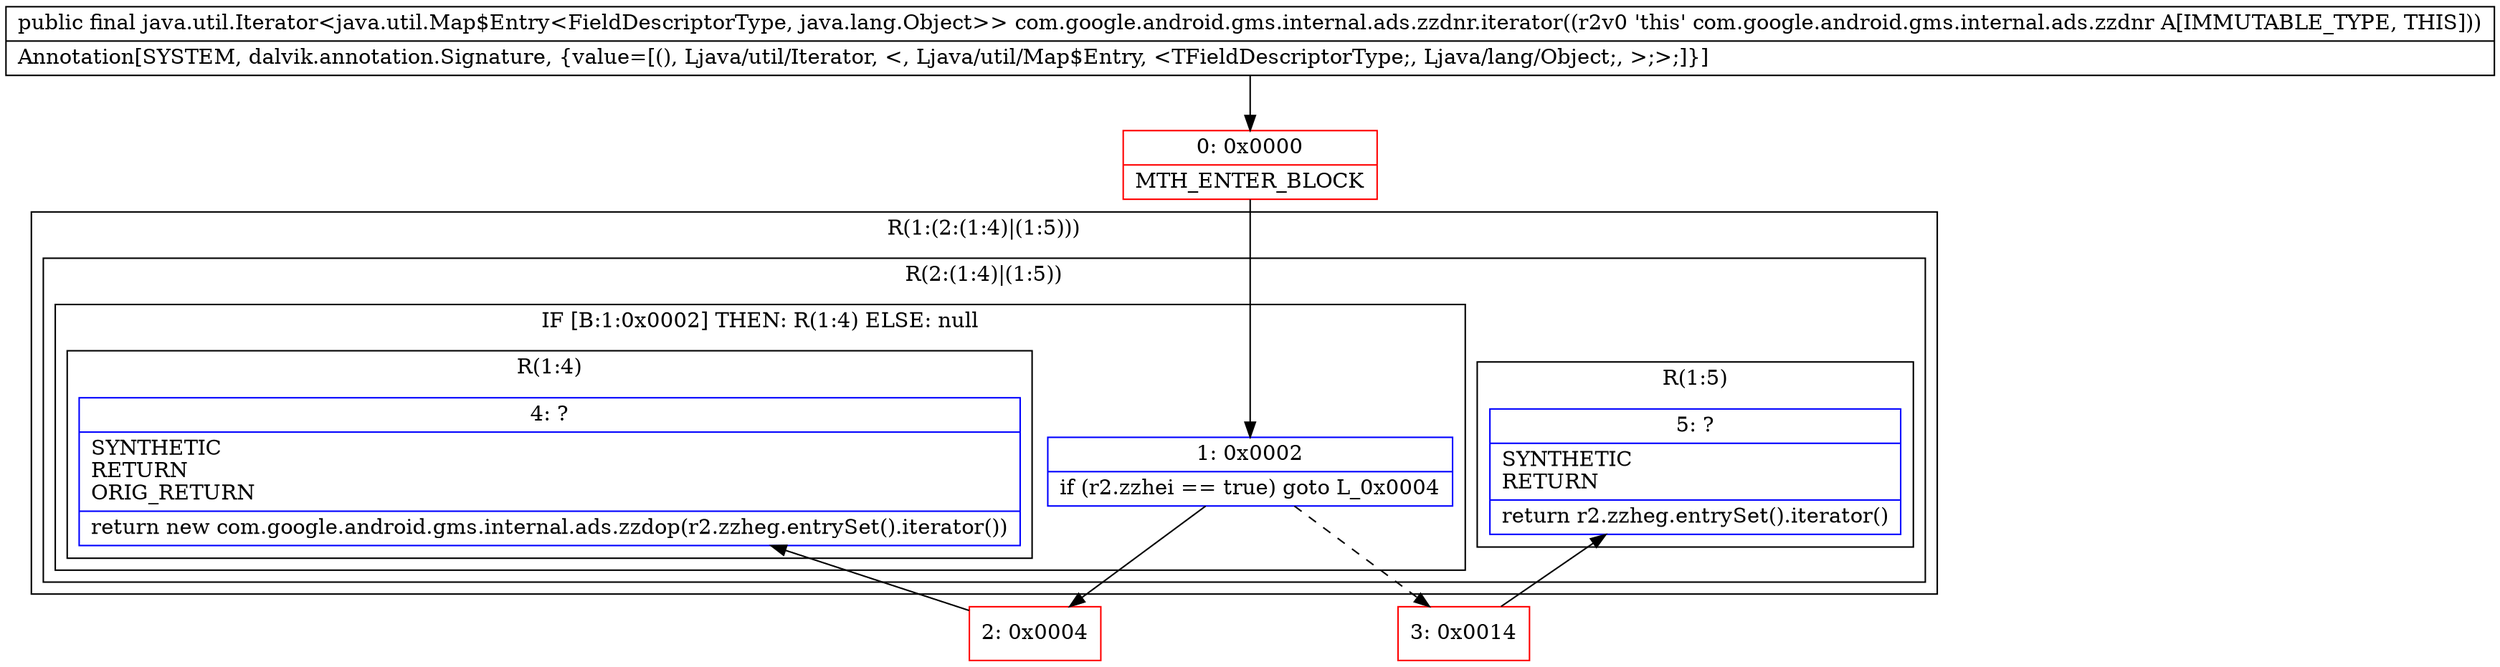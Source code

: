digraph "CFG forcom.google.android.gms.internal.ads.zzdnr.iterator()Ljava\/util\/Iterator;" {
subgraph cluster_Region_833521026 {
label = "R(1:(2:(1:4)|(1:5)))";
node [shape=record,color=blue];
subgraph cluster_Region_1627974804 {
label = "R(2:(1:4)|(1:5))";
node [shape=record,color=blue];
subgraph cluster_IfRegion_1912488076 {
label = "IF [B:1:0x0002] THEN: R(1:4) ELSE: null";
node [shape=record,color=blue];
Node_1 [shape=record,label="{1\:\ 0x0002|if (r2.zzhei == true) goto L_0x0004\l}"];
subgraph cluster_Region_99297188 {
label = "R(1:4)";
node [shape=record,color=blue];
Node_4 [shape=record,label="{4\:\ ?|SYNTHETIC\lRETURN\lORIG_RETURN\l|return new com.google.android.gms.internal.ads.zzdop(r2.zzheg.entrySet().iterator())\l}"];
}
}
subgraph cluster_Region_1085026318 {
label = "R(1:5)";
node [shape=record,color=blue];
Node_5 [shape=record,label="{5\:\ ?|SYNTHETIC\lRETURN\l|return r2.zzheg.entrySet().iterator()\l}"];
}
}
}
Node_0 [shape=record,color=red,label="{0\:\ 0x0000|MTH_ENTER_BLOCK\l}"];
Node_2 [shape=record,color=red,label="{2\:\ 0x0004}"];
Node_3 [shape=record,color=red,label="{3\:\ 0x0014}"];
MethodNode[shape=record,label="{public final java.util.Iterator\<java.util.Map$Entry\<FieldDescriptorType, java.lang.Object\>\> com.google.android.gms.internal.ads.zzdnr.iterator((r2v0 'this' com.google.android.gms.internal.ads.zzdnr A[IMMUTABLE_TYPE, THIS]))  | Annotation[SYSTEM, dalvik.annotation.Signature, \{value=[(), Ljava\/util\/Iterator, \<, Ljava\/util\/Map$Entry, \<TFieldDescriptorType;, Ljava\/lang\/Object;, \>;\>;]\}]\l}"];
MethodNode -> Node_0;
Node_1 -> Node_2;
Node_1 -> Node_3[style=dashed];
Node_0 -> Node_1;
Node_2 -> Node_4;
Node_3 -> Node_5;
}

